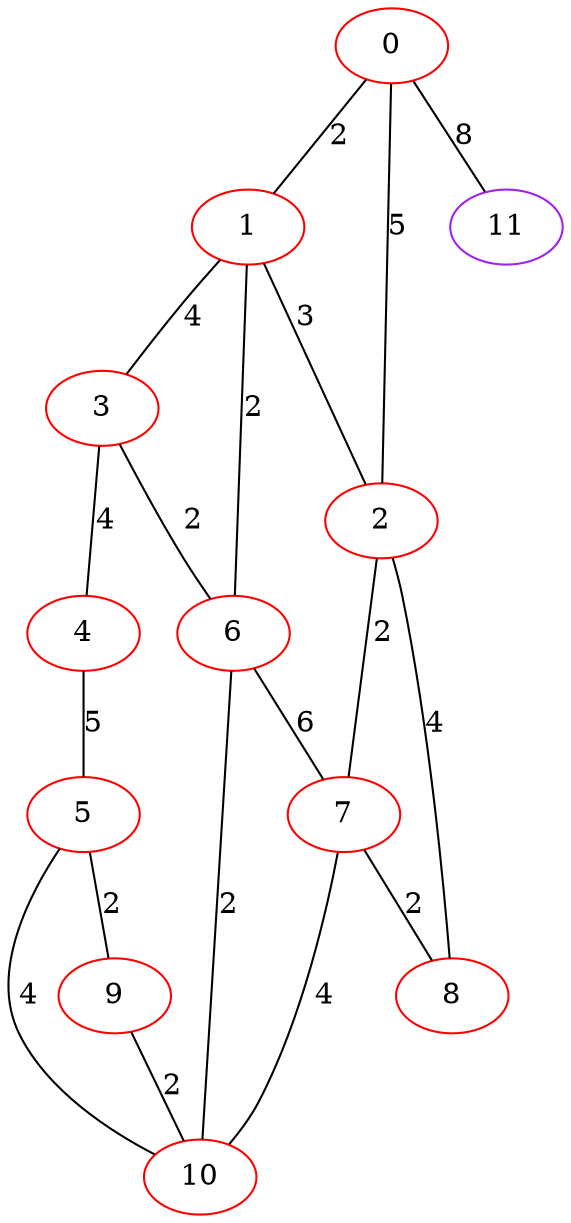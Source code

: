 graph "" {
0 [color=red, weight=1];
1 [color=red, weight=1];
2 [color=red, weight=1];
3 [color=red, weight=1];
4 [color=red, weight=1];
5 [color=red, weight=1];
6 [color=red, weight=1];
7 [color=red, weight=1];
8 [color=red, weight=1];
9 [color=red, weight=1];
10 [color=red, weight=1];
11 [color=purple, weight=4];
0 -- 1  [key=0, label=2];
0 -- 2  [key=0, label=5];
0 -- 11  [key=0, label=8];
1 -- 2  [key=0, label=3];
1 -- 3  [key=0, label=4];
1 -- 6  [key=0, label=2];
2 -- 8  [key=0, label=4];
2 -- 7  [key=0, label=2];
3 -- 4  [key=0, label=4];
3 -- 6  [key=0, label=2];
4 -- 5  [key=0, label=5];
5 -- 9  [key=0, label=2];
5 -- 10  [key=0, label=4];
6 -- 10  [key=0, label=2];
6 -- 7  [key=0, label=6];
7 -- 8  [key=0, label=2];
7 -- 10  [key=0, label=4];
9 -- 10  [key=0, label=2];
}
